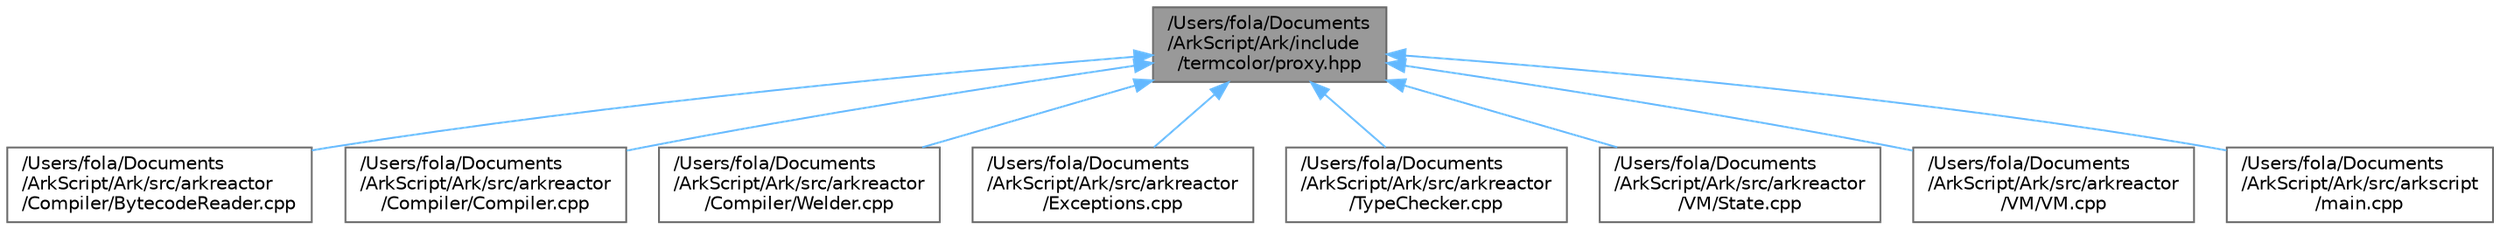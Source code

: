 digraph "/Users/fola/Documents/ArkScript/Ark/include/termcolor/proxy.hpp"
{
 // INTERACTIVE_SVG=YES
 // LATEX_PDF_SIZE
  bgcolor="transparent";
  edge [fontname=Helvetica,fontsize=10,labelfontname=Helvetica,labelfontsize=10];
  node [fontname=Helvetica,fontsize=10,shape=box,height=0.2,width=0.4];
  Node1 [label="/Users/fola/Documents\l/ArkScript/Ark/include\l/termcolor/proxy.hpp",height=0.2,width=0.4,color="gray40", fillcolor="grey60", style="filled", fontcolor="black",tooltip=" "];
  Node1 -> Node2 [dir="back",color="steelblue1",style="solid"];
  Node2 [label="/Users/fola/Documents\l/ArkScript/Ark/src/arkreactor\l/Compiler/BytecodeReader.cpp",height=0.2,width=0.4,color="grey40", fillcolor="white", style="filled",URL="$d5/d36/BytecodeReader_8cpp.html",tooltip=" "];
  Node1 -> Node3 [dir="back",color="steelblue1",style="solid"];
  Node3 [label="/Users/fola/Documents\l/ArkScript/Ark/src/arkreactor\l/Compiler/Compiler.cpp",height=0.2,width=0.4,color="grey40", fillcolor="white", style="filled",URL="$de/dfa/Compiler_8cpp.html",tooltip=" "];
  Node1 -> Node4 [dir="back",color="steelblue1",style="solid"];
  Node4 [label="/Users/fola/Documents\l/ArkScript/Ark/src/arkreactor\l/Compiler/Welder.cpp",height=0.2,width=0.4,color="grey40", fillcolor="white", style="filled",URL="$d3/df1/Welder_8cpp.html",tooltip=" "];
  Node1 -> Node5 [dir="back",color="steelblue1",style="solid"];
  Node5 [label="/Users/fola/Documents\l/ArkScript/Ark/src/arkreactor\l/Exceptions.cpp",height=0.2,width=0.4,color="grey40", fillcolor="white", style="filled",URL="$d6/dd1/Exceptions_8cpp.html",tooltip=" "];
  Node1 -> Node6 [dir="back",color="steelblue1",style="solid"];
  Node6 [label="/Users/fola/Documents\l/ArkScript/Ark/src/arkreactor\l/TypeChecker.cpp",height=0.2,width=0.4,color="grey40", fillcolor="white", style="filled",URL="$d6/d9a/TypeChecker_8cpp.html",tooltip=" "];
  Node1 -> Node7 [dir="back",color="steelblue1",style="solid"];
  Node7 [label="/Users/fola/Documents\l/ArkScript/Ark/src/arkreactor\l/VM/State.cpp",height=0.2,width=0.4,color="grey40", fillcolor="white", style="filled",URL="$d0/da0/State_8cpp.html",tooltip=" "];
  Node1 -> Node8 [dir="back",color="steelblue1",style="solid"];
  Node8 [label="/Users/fola/Documents\l/ArkScript/Ark/src/arkreactor\l/VM/VM.cpp",height=0.2,width=0.4,color="grey40", fillcolor="white", style="filled",URL="$d2/d27/VM_8cpp.html",tooltip=" "];
  Node1 -> Node9 [dir="back",color="steelblue1",style="solid"];
  Node9 [label="/Users/fola/Documents\l/ArkScript/Ark/src/arkscript\l/main.cpp",height=0.2,width=0.4,color="grey40", fillcolor="white", style="filled",URL="$df/d0a/main_8cpp.html",tooltip=" "];
}
